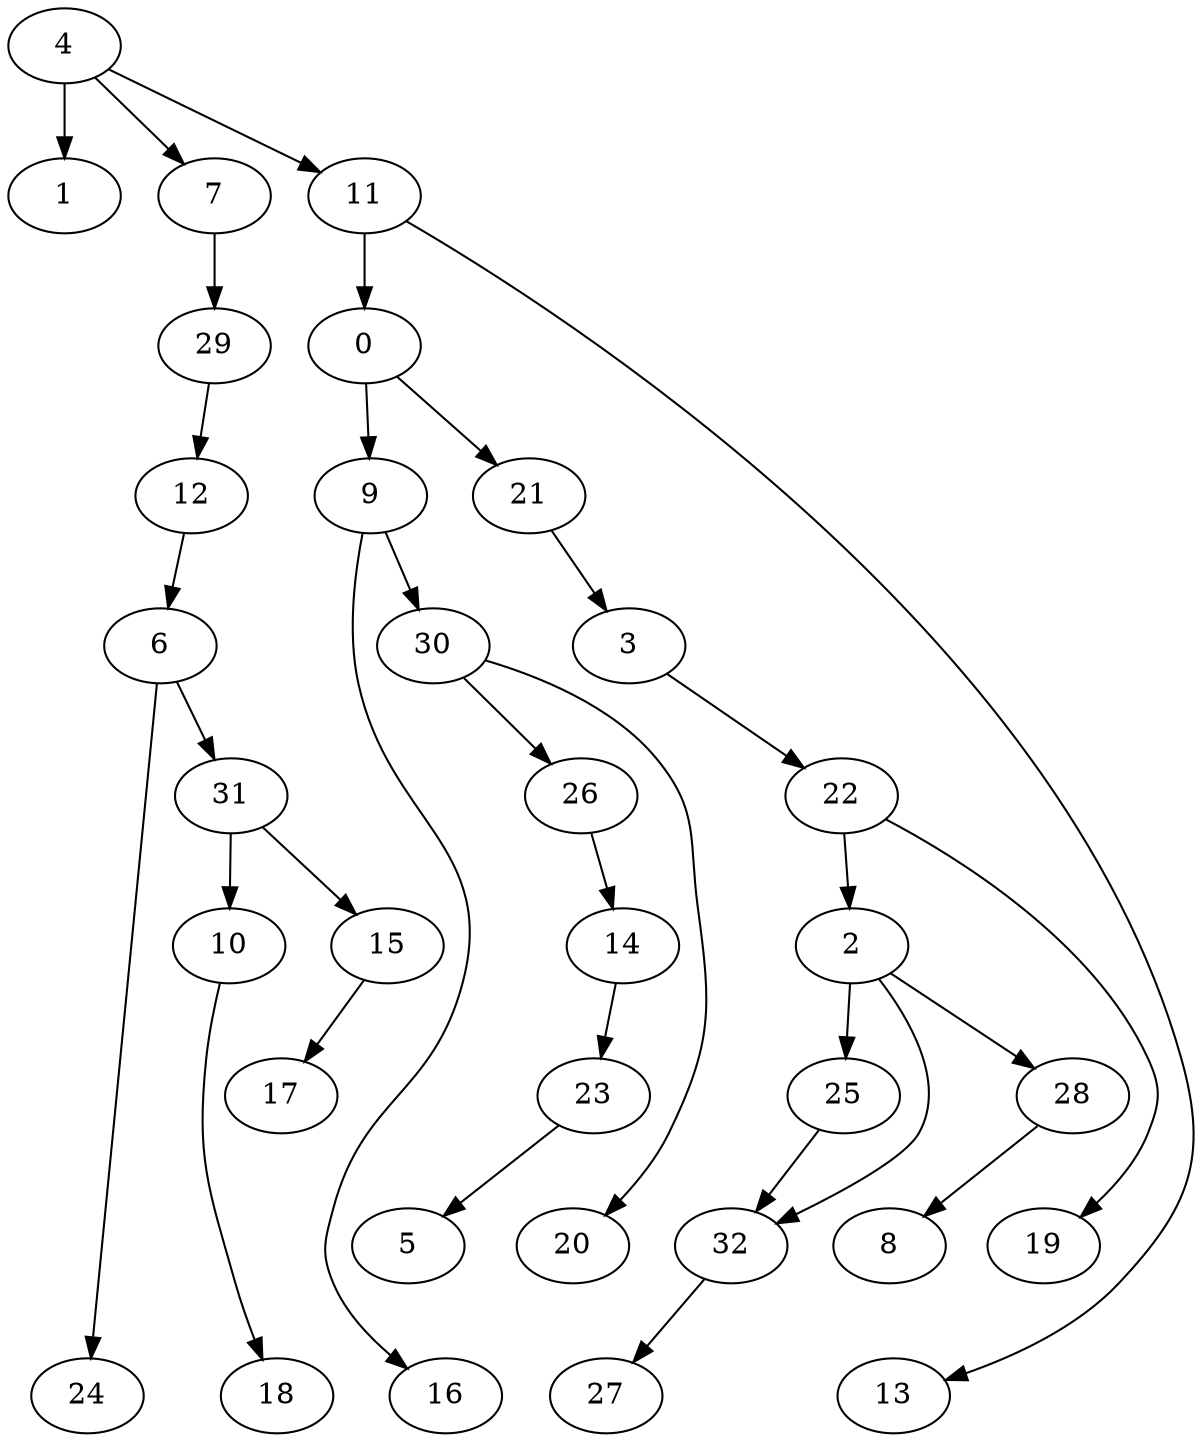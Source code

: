 digraph G {
    0;
    9;
    21;
    16;
    30;
    3;
    26;
    20;
    22;
    2;
    25;
    28;
    32;
    8;
    27;
    19;
    4;
    1;
    7;
    11;
    29;
    13;
    12;
    6;
    24;
    31;
    10;
    15;
    18;
    17;
    14;
    23;
    5;
    0 -> 9 [weight=0];
    0 -> 21 [weight=0];
    9 -> 16 [weight=0];
    9 -> 30 [weight=0];
    21 -> 3 [weight=0];
    30 -> 26 [weight=0];
    30 -> 20 [weight=0];
    3 -> 22 [weight=0];
    26 -> 14 [weight=0];
    22 -> 2 [weight=0];
    22 -> 19 [weight=0];
    2 -> 25 [weight=0];
    2 -> 28 [weight=0];
    2 -> 32 [weight=0];
    25 -> 32 [weight=0];
    28 -> 8 [weight=0];
    32 -> 27 [weight=0];
    4 -> 1 [weight=1];
    4 -> 7 [weight=0];
    4 -> 11 [weight=0];
    7 -> 29 [weight=0];
    11 -> 0 [weight=1];
    11 -> 13 [weight=0];
    29 -> 12 [weight=0];
    12 -> 6 [weight=0];
    6 -> 24 [weight=0];
    6 -> 31 [weight=0];
    31 -> 10 [weight=0];
    31 -> 15 [weight=0];
    10 -> 18 [weight=0];
    15 -> 17 [weight=0];
    14 -> 23 [weight=0];
    23 -> 5 [weight=0];
}
